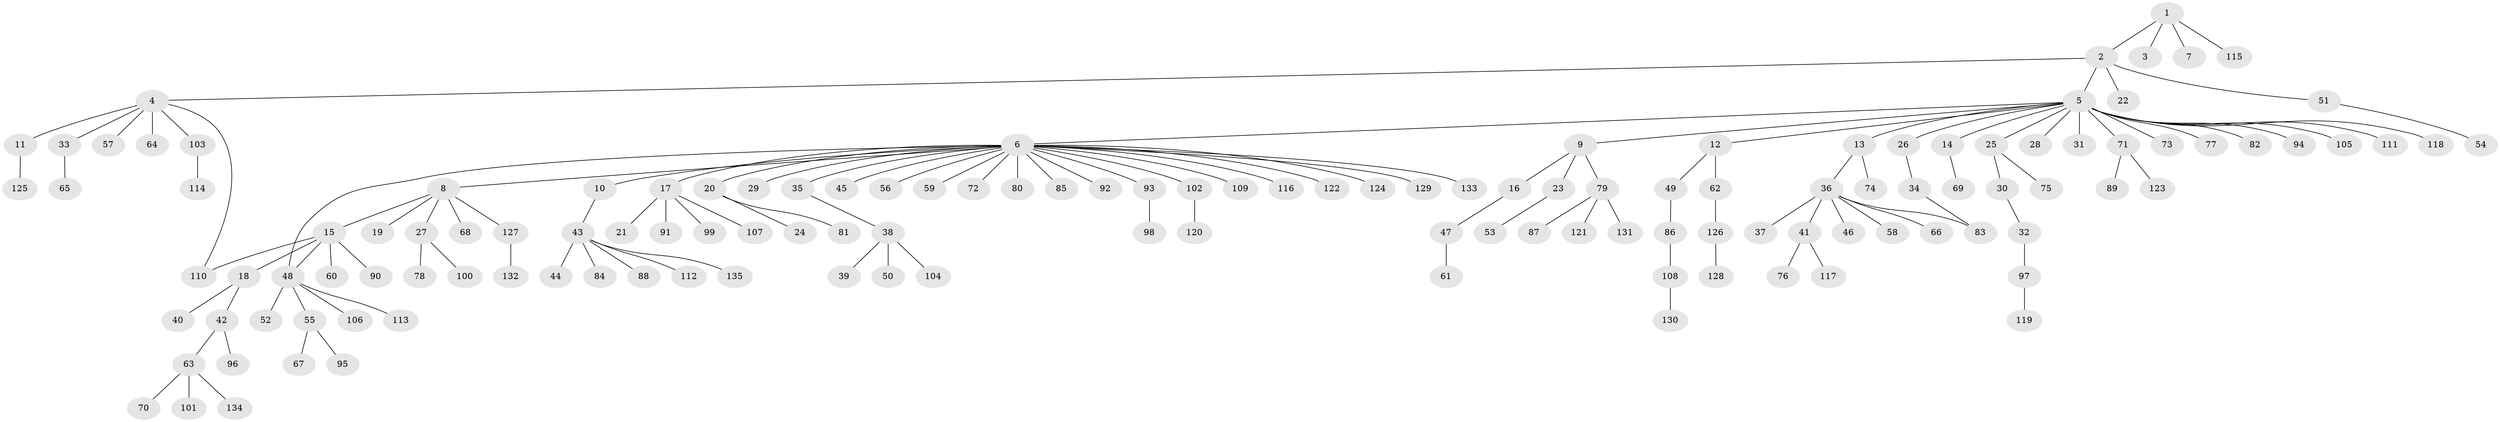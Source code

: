// coarse degree distribution, {2: 0.12727272727272726, 3: 0.09090909090909091, 1: 0.6909090909090909, 4: 0.05454545454545454, 15: 0.01818181818181818, 20: 0.01818181818181818}
// Generated by graph-tools (version 1.1) at 2025/36/03/04/25 23:36:43]
// undirected, 135 vertices, 137 edges
graph export_dot {
  node [color=gray90,style=filled];
  1;
  2;
  3;
  4;
  5;
  6;
  7;
  8;
  9;
  10;
  11;
  12;
  13;
  14;
  15;
  16;
  17;
  18;
  19;
  20;
  21;
  22;
  23;
  24;
  25;
  26;
  27;
  28;
  29;
  30;
  31;
  32;
  33;
  34;
  35;
  36;
  37;
  38;
  39;
  40;
  41;
  42;
  43;
  44;
  45;
  46;
  47;
  48;
  49;
  50;
  51;
  52;
  53;
  54;
  55;
  56;
  57;
  58;
  59;
  60;
  61;
  62;
  63;
  64;
  65;
  66;
  67;
  68;
  69;
  70;
  71;
  72;
  73;
  74;
  75;
  76;
  77;
  78;
  79;
  80;
  81;
  82;
  83;
  84;
  85;
  86;
  87;
  88;
  89;
  90;
  91;
  92;
  93;
  94;
  95;
  96;
  97;
  98;
  99;
  100;
  101;
  102;
  103;
  104;
  105;
  106;
  107;
  108;
  109;
  110;
  111;
  112;
  113;
  114;
  115;
  116;
  117;
  118;
  119;
  120;
  121;
  122;
  123;
  124;
  125;
  126;
  127;
  128;
  129;
  130;
  131;
  132;
  133;
  134;
  135;
  1 -- 2;
  1 -- 3;
  1 -- 7;
  1 -- 115;
  2 -- 4;
  2 -- 5;
  2 -- 22;
  2 -- 51;
  4 -- 11;
  4 -- 33;
  4 -- 57;
  4 -- 64;
  4 -- 103;
  4 -- 110;
  5 -- 6;
  5 -- 9;
  5 -- 12;
  5 -- 13;
  5 -- 14;
  5 -- 25;
  5 -- 26;
  5 -- 28;
  5 -- 31;
  5 -- 71;
  5 -- 73;
  5 -- 77;
  5 -- 82;
  5 -- 94;
  5 -- 105;
  5 -- 111;
  5 -- 118;
  6 -- 8;
  6 -- 10;
  6 -- 17;
  6 -- 20;
  6 -- 29;
  6 -- 35;
  6 -- 45;
  6 -- 48;
  6 -- 56;
  6 -- 59;
  6 -- 72;
  6 -- 80;
  6 -- 85;
  6 -- 92;
  6 -- 93;
  6 -- 102;
  6 -- 109;
  6 -- 116;
  6 -- 122;
  6 -- 124;
  6 -- 129;
  6 -- 133;
  8 -- 15;
  8 -- 19;
  8 -- 27;
  8 -- 68;
  8 -- 127;
  9 -- 16;
  9 -- 23;
  9 -- 79;
  10 -- 43;
  11 -- 125;
  12 -- 49;
  12 -- 62;
  13 -- 36;
  13 -- 74;
  14 -- 69;
  15 -- 18;
  15 -- 48;
  15 -- 60;
  15 -- 90;
  15 -- 110;
  16 -- 47;
  17 -- 21;
  17 -- 91;
  17 -- 99;
  17 -- 107;
  18 -- 40;
  18 -- 42;
  20 -- 24;
  20 -- 81;
  23 -- 53;
  25 -- 30;
  25 -- 75;
  26 -- 34;
  27 -- 78;
  27 -- 100;
  30 -- 32;
  32 -- 97;
  33 -- 65;
  34 -- 83;
  35 -- 38;
  36 -- 37;
  36 -- 41;
  36 -- 46;
  36 -- 58;
  36 -- 66;
  36 -- 83;
  38 -- 39;
  38 -- 50;
  38 -- 104;
  41 -- 76;
  41 -- 117;
  42 -- 63;
  42 -- 96;
  43 -- 44;
  43 -- 84;
  43 -- 88;
  43 -- 112;
  43 -- 135;
  47 -- 61;
  48 -- 52;
  48 -- 55;
  48 -- 106;
  48 -- 113;
  49 -- 86;
  51 -- 54;
  55 -- 67;
  55 -- 95;
  62 -- 126;
  63 -- 70;
  63 -- 101;
  63 -- 134;
  71 -- 89;
  71 -- 123;
  79 -- 87;
  79 -- 121;
  79 -- 131;
  86 -- 108;
  93 -- 98;
  97 -- 119;
  102 -- 120;
  103 -- 114;
  108 -- 130;
  126 -- 128;
  127 -- 132;
}

